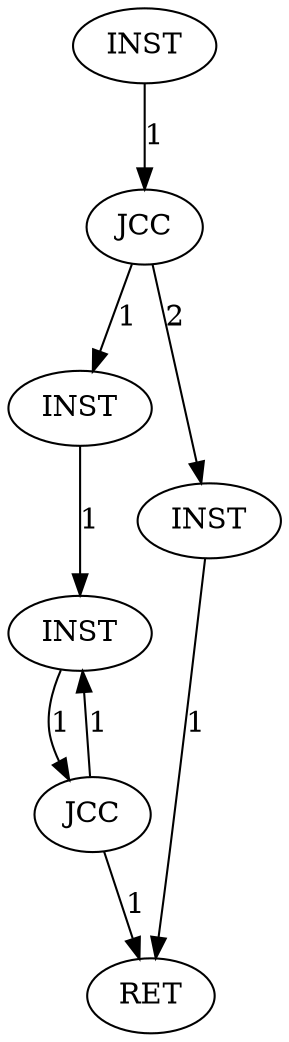 digraph G{
fontname=cmr10;
"60" [label="INST\l"]
"68" [label="JCC\l"]
"6a" [label="INST\l"]
"6f" [label="INST\l"]
"74" [label="JCC\l"]
"78" [label="INST"]
"79" [label="RET"]
"6f" -> "74" [label="1"]
"60" -> "68" [label="1"]
"68" -> "6a" [label="1"] 
"68" -> "78" [label="2"] 
"6a" -> "6f" [label="1"] 
"74" -> "6f" [label="1"] 
"74" -> "79" [label="1"] 
"78" -> "79" [label="1"] 
}
